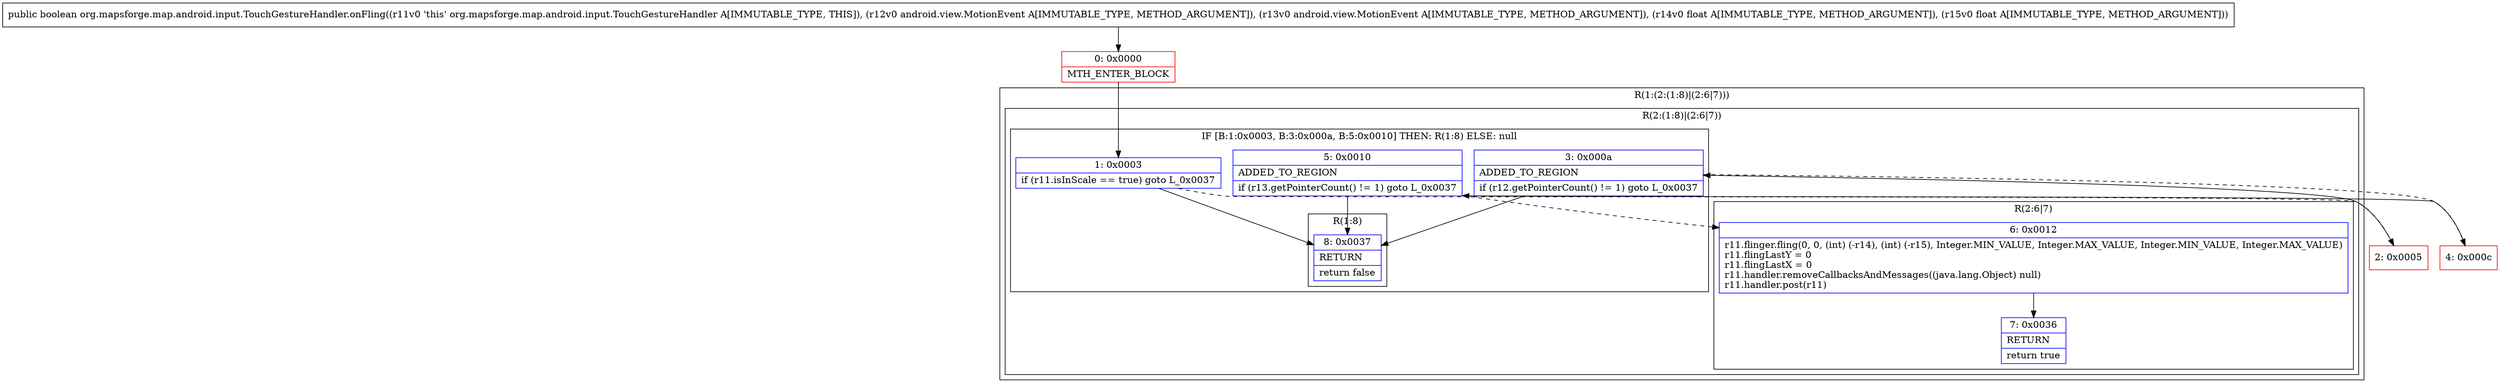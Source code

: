 digraph "CFG fororg.mapsforge.map.android.input.TouchGestureHandler.onFling(Landroid\/view\/MotionEvent;Landroid\/view\/MotionEvent;FF)Z" {
subgraph cluster_Region_2137201657 {
label = "R(1:(2:(1:8)|(2:6|7)))";
node [shape=record,color=blue];
subgraph cluster_Region_1292359925 {
label = "R(2:(1:8)|(2:6|7))";
node [shape=record,color=blue];
subgraph cluster_IfRegion_1380809197 {
label = "IF [B:1:0x0003, B:3:0x000a, B:5:0x0010] THEN: R(1:8) ELSE: null";
node [shape=record,color=blue];
Node_1 [shape=record,label="{1\:\ 0x0003|if (r11.isInScale == true) goto L_0x0037\l}"];
Node_3 [shape=record,label="{3\:\ 0x000a|ADDED_TO_REGION\l|if (r12.getPointerCount() != 1) goto L_0x0037\l}"];
Node_5 [shape=record,label="{5\:\ 0x0010|ADDED_TO_REGION\l|if (r13.getPointerCount() != 1) goto L_0x0037\l}"];
subgraph cluster_Region_394740104 {
label = "R(1:8)";
node [shape=record,color=blue];
Node_8 [shape=record,label="{8\:\ 0x0037|RETURN\l|return false\l}"];
}
}
subgraph cluster_Region_1885088850 {
label = "R(2:6|7)";
node [shape=record,color=blue];
Node_6 [shape=record,label="{6\:\ 0x0012|r11.flinger.fling(0, 0, (int) (\-r14), (int) (\-r15), Integer.MIN_VALUE, Integer.MAX_VALUE, Integer.MIN_VALUE, Integer.MAX_VALUE)\lr11.flingLastY = 0\lr11.flingLastX = 0\lr11.handler.removeCallbacksAndMessages((java.lang.Object) null)\lr11.handler.post(r11)\l}"];
Node_7 [shape=record,label="{7\:\ 0x0036|RETURN\l|return true\l}"];
}
}
}
Node_0 [shape=record,color=red,label="{0\:\ 0x0000|MTH_ENTER_BLOCK\l}"];
Node_2 [shape=record,color=red,label="{2\:\ 0x0005}"];
Node_4 [shape=record,color=red,label="{4\:\ 0x000c}"];
MethodNode[shape=record,label="{public boolean org.mapsforge.map.android.input.TouchGestureHandler.onFling((r11v0 'this' org.mapsforge.map.android.input.TouchGestureHandler A[IMMUTABLE_TYPE, THIS]), (r12v0 android.view.MotionEvent A[IMMUTABLE_TYPE, METHOD_ARGUMENT]), (r13v0 android.view.MotionEvent A[IMMUTABLE_TYPE, METHOD_ARGUMENT]), (r14v0 float A[IMMUTABLE_TYPE, METHOD_ARGUMENT]), (r15v0 float A[IMMUTABLE_TYPE, METHOD_ARGUMENT])) }"];
MethodNode -> Node_0;
Node_1 -> Node_2[style=dashed];
Node_1 -> Node_8;
Node_3 -> Node_4[style=dashed];
Node_3 -> Node_8;
Node_5 -> Node_6[style=dashed];
Node_5 -> Node_8;
Node_6 -> Node_7;
Node_0 -> Node_1;
Node_2 -> Node_3;
Node_4 -> Node_5;
}

